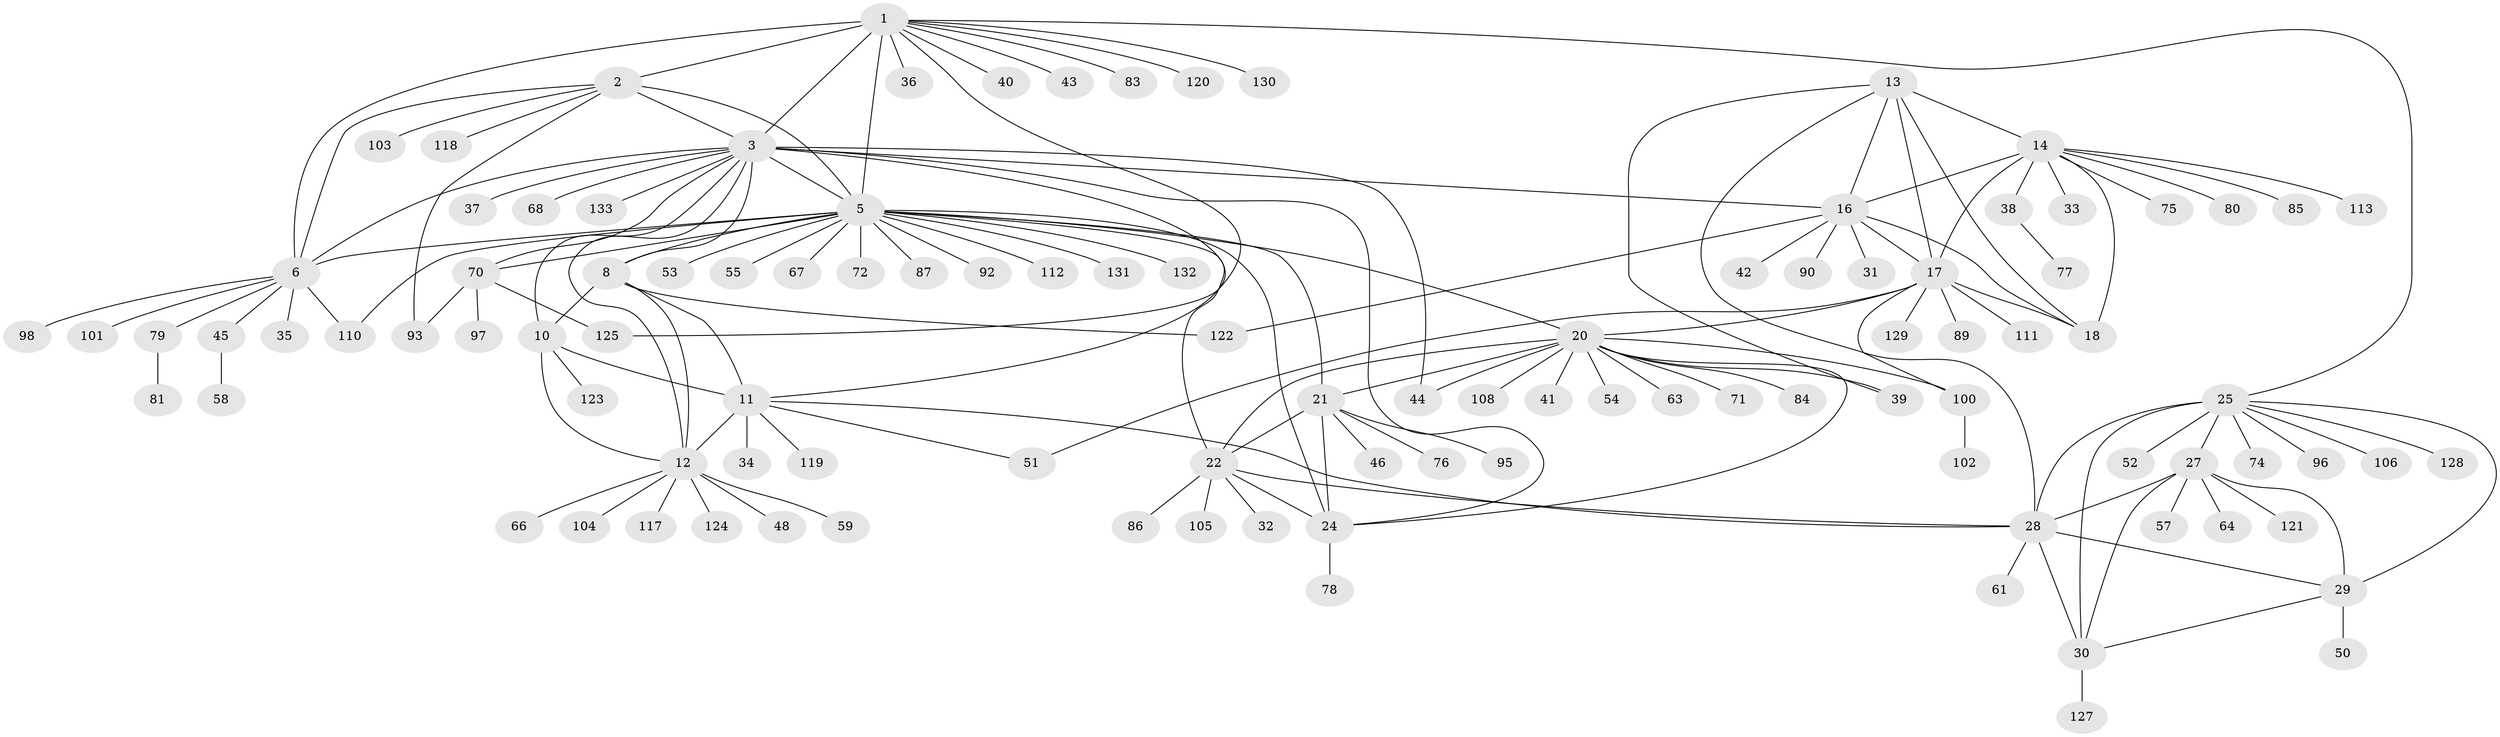 // Generated by graph-tools (version 1.1) at 2025/52/02/27/25 19:52:14]
// undirected, 107 vertices, 151 edges
graph export_dot {
graph [start="1"]
  node [color=gray90,style=filled];
  1 [super="+4"];
  2 [super="+73"];
  3 [super="+7"];
  5 [super="+19"];
  6 [super="+115"];
  8 [super="+9"];
  10 [super="+109"];
  11 [super="+91"];
  12 [super="+56"];
  13 [super="+47"];
  14 [super="+15"];
  16 [super="+114"];
  17 [super="+107"];
  18;
  20 [super="+62"];
  21 [super="+99"];
  22 [super="+23"];
  24 [super="+65"];
  25 [super="+26"];
  27 [super="+60"];
  28;
  29 [super="+69"];
  30 [super="+116"];
  31;
  32;
  33;
  34;
  35;
  36;
  37;
  38;
  39;
  40;
  41;
  42 [super="+82"];
  43;
  44;
  45 [super="+49"];
  46;
  48;
  50;
  51;
  52;
  53;
  54;
  55 [super="+88"];
  57;
  58;
  59;
  61;
  63;
  64;
  66;
  67;
  68;
  70;
  71;
  72;
  74;
  75 [super="+94"];
  76;
  77;
  78;
  79;
  80;
  81;
  83;
  84;
  85;
  86;
  87;
  89;
  90;
  92;
  93;
  95;
  96;
  97;
  98;
  100 [super="+126"];
  101;
  102;
  103;
  104;
  105;
  106;
  108;
  110;
  111;
  112;
  113;
  117;
  118;
  119;
  120;
  121;
  122;
  123;
  124;
  125;
  127;
  128;
  129;
  130;
  131;
  132;
  133;
  1 -- 2 [weight=2];
  1 -- 3 [weight=2];
  1 -- 5 [weight=2];
  1 -- 6 [weight=2];
  1 -- 120;
  1 -- 125;
  1 -- 130;
  1 -- 36;
  1 -- 40;
  1 -- 43;
  1 -- 83;
  1 -- 25;
  2 -- 3;
  2 -- 5;
  2 -- 6;
  2 -- 103;
  2 -- 93;
  2 -- 118;
  3 -- 5;
  3 -- 6;
  3 -- 16 [weight=2];
  3 -- 44;
  3 -- 68;
  3 -- 37;
  3 -- 70;
  3 -- 133;
  3 -- 8 [weight=2];
  3 -- 10;
  3 -- 11;
  3 -- 12;
  3 -- 24;
  5 -- 6;
  5 -- 112;
  5 -- 131;
  5 -- 67;
  5 -- 132;
  5 -- 70;
  5 -- 8;
  5 -- 72;
  5 -- 20;
  5 -- 21;
  5 -- 22 [weight=2];
  5 -- 24;
  5 -- 87;
  5 -- 92;
  5 -- 110;
  5 -- 53;
  5 -- 55;
  6 -- 35;
  6 -- 45;
  6 -- 79;
  6 -- 98;
  6 -- 101;
  6 -- 110;
  8 -- 10 [weight=2];
  8 -- 11 [weight=2];
  8 -- 12 [weight=2];
  8 -- 122;
  10 -- 11;
  10 -- 12;
  10 -- 123;
  11 -- 12;
  11 -- 28;
  11 -- 34;
  11 -- 51;
  11 -- 119;
  12 -- 48;
  12 -- 59;
  12 -- 66;
  12 -- 117;
  12 -- 124;
  12 -- 104;
  13 -- 14 [weight=2];
  13 -- 16;
  13 -- 17;
  13 -- 18;
  13 -- 28;
  13 -- 39;
  14 -- 16 [weight=2];
  14 -- 17 [weight=2];
  14 -- 18 [weight=2];
  14 -- 33;
  14 -- 38;
  14 -- 75;
  14 -- 80;
  14 -- 85;
  14 -- 113;
  16 -- 17;
  16 -- 18;
  16 -- 31;
  16 -- 42;
  16 -- 90;
  16 -- 122;
  17 -- 18;
  17 -- 20;
  17 -- 51;
  17 -- 89;
  17 -- 100;
  17 -- 129;
  17 -- 111;
  20 -- 21;
  20 -- 22 [weight=2];
  20 -- 24;
  20 -- 39;
  20 -- 41;
  20 -- 44;
  20 -- 54;
  20 -- 71;
  20 -- 84;
  20 -- 100;
  20 -- 108;
  20 -- 63;
  21 -- 22 [weight=2];
  21 -- 24;
  21 -- 46;
  21 -- 76;
  21 -- 95;
  22 -- 24 [weight=2];
  22 -- 28;
  22 -- 32;
  22 -- 105;
  22 -- 86;
  24 -- 78;
  25 -- 27 [weight=2];
  25 -- 28 [weight=2];
  25 -- 29 [weight=2];
  25 -- 30 [weight=2];
  25 -- 96;
  25 -- 128;
  25 -- 74;
  25 -- 106;
  25 -- 52;
  27 -- 28;
  27 -- 29;
  27 -- 30;
  27 -- 57;
  27 -- 64;
  27 -- 121;
  28 -- 29;
  28 -- 30;
  28 -- 61;
  29 -- 30;
  29 -- 50;
  30 -- 127;
  38 -- 77;
  45 -- 58;
  70 -- 93;
  70 -- 97;
  70 -- 125;
  79 -- 81;
  100 -- 102;
}
